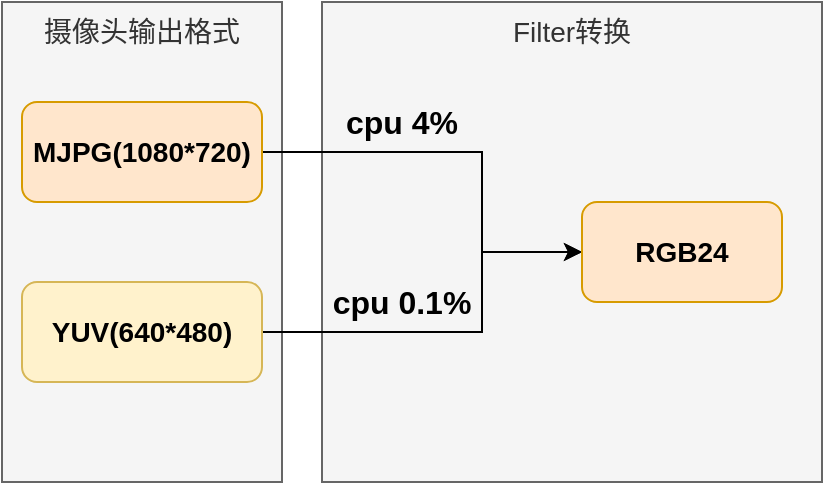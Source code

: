 <mxfile pages="1" version="11.2.3" type="github"><diagram id="AZXkyJ30ZkUSq54qN9eH" name="Page-1"><mxGraphModel dx="1422" dy="764" grid="1" gridSize="10" guides="1" tooltips="1" connect="1" arrows="1" fold="1" page="1" pageScale="1" pageWidth="827" pageHeight="1169" math="0" shadow="0"><root><mxCell id="0"/><mxCell id="1" parent="0"/><UserObject label="Filter转换" treeRoot="1" id="6RyV8DFpdZNJ8i-G8GSq-9"><mxCell style="whiteSpace=wrap;html=1;align=center;treeFolding=1;treeMoving=1;container=1;recursiveResize=0;fontSize=14;verticalAlign=top;fillColor=#f5f5f5;strokeColor=#666666;fontColor=#333333;" vertex="1" parent="1"><mxGeometry x="200" y="150" width="250" height="240" as="geometry"/></mxCell></UserObject><UserObject label="摄像头输出格式" treeRoot="1" id="6RyV8DFpdZNJ8i-G8GSq-8"><mxCell style="whiteSpace=wrap;html=1;align=center;treeFolding=1;treeMoving=1;container=1;recursiveResize=0;fontSize=14;verticalAlign=top;fillColor=#f5f5f5;strokeColor=#666666;fontColor=#333333;" vertex="1" parent="1"><mxGeometry x="40" y="150" width="140" height="240" as="geometry"/></mxCell></UserObject><mxCell id="6RyV8DFpdZNJ8i-G8GSq-4" style="edgeStyle=orthogonalEdgeStyle;rounded=0;orthogonalLoop=1;jettySize=auto;html=1;exitX=1;exitY=0.5;exitDx=0;exitDy=0;" edge="1" parent="1" source="6RyV8DFpdZNJ8i-G8GSq-1" target="6RyV8DFpdZNJ8i-G8GSq-3"><mxGeometry relative="1" as="geometry"><Array as="points"><mxPoint x="280" y="225"/><mxPoint x="280" y="275"/></Array></mxGeometry></mxCell><mxCell id="6RyV8DFpdZNJ8i-G8GSq-1" value="MJPG(1080*720)" style="rounded=1;whiteSpace=wrap;html=1;fillColor=#ffe6cc;strokeColor=#d79b00;fontSize=14;fontStyle=1" vertex="1" parent="1"><mxGeometry x="50" y="200" width="120" height="50" as="geometry"/></mxCell><mxCell id="6RyV8DFpdZNJ8i-G8GSq-5" style="edgeStyle=orthogonalEdgeStyle;rounded=0;orthogonalLoop=1;jettySize=auto;html=1;exitX=1;exitY=0.5;exitDx=0;exitDy=0;entryX=0;entryY=0.5;entryDx=0;entryDy=0;" edge="1" parent="1" source="6RyV8DFpdZNJ8i-G8GSq-2" target="6RyV8DFpdZNJ8i-G8GSq-3"><mxGeometry relative="1" as="geometry"><Array as="points"><mxPoint x="280" y="315"/><mxPoint x="280" y="275"/></Array></mxGeometry></mxCell><mxCell id="6RyV8DFpdZNJ8i-G8GSq-2" value="YUV(640*480)" style="rounded=1;whiteSpace=wrap;html=1;fillColor=#fff2cc;strokeColor=#d6b656;fontSize=14;fontStyle=1" vertex="1" parent="1"><mxGeometry x="50" y="290" width="120" height="50" as="geometry"/></mxCell><mxCell id="6RyV8DFpdZNJ8i-G8GSq-3" value="RGB24" style="rounded=1;whiteSpace=wrap;html=1;fillColor=#ffe6cc;strokeColor=#d79b00;fontSize=14;fontStyle=1" vertex="1" parent="1"><mxGeometry x="330" y="250" width="100" height="50" as="geometry"/></mxCell><mxCell id="6RyV8DFpdZNJ8i-G8GSq-6" value="cpu 4%" style="text;html=1;strokeColor=none;fillColor=none;align=center;verticalAlign=middle;whiteSpace=wrap;rounded=0;fontSize=16;fontStyle=1" vertex="1" parent="1"><mxGeometry x="210" y="200" width="60" height="20" as="geometry"/></mxCell><mxCell id="6RyV8DFpdZNJ8i-G8GSq-7" value="cpu 0.1%" style="text;html=1;strokeColor=none;fillColor=none;align=center;verticalAlign=middle;whiteSpace=wrap;rounded=0;fontSize=16;fontStyle=1" vertex="1" parent="1"><mxGeometry x="200" y="290" width="80" height="20" as="geometry"/></mxCell></root></mxGraphModel></diagram></mxfile>
